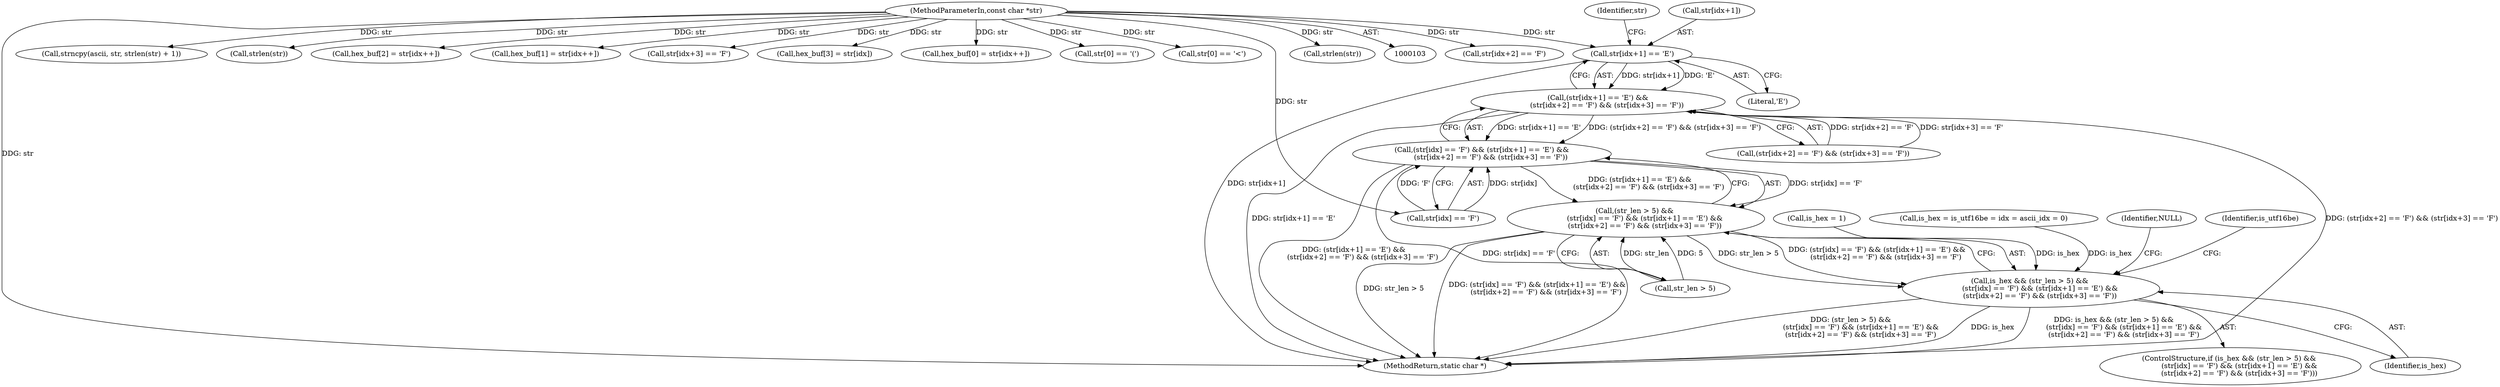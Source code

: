 digraph "0_pdfresurrect_0c4120fffa3dffe97b95c486a120eded82afe8a6_1@array" {
"1000174" [label="(Call,str[idx+1] == 'E')"];
"1000104" [label="(MethodParameterIn,const char *str)"];
"1000173" [label="(Call,(str[idx+1] == 'E') &&\n        (str[idx+2] == 'F') && (str[idx+3] == 'F'))"];
"1000167" [label="(Call,(str[idx] == 'F') && (str[idx+1] == 'E') &&\n        (str[idx+2] == 'F') && (str[idx+3] == 'F'))"];
"1000163" [label="(Call,(str_len > 5) && \n        (str[idx] == 'F') && (str[idx+1] == 'E') &&\n        (str[idx+2] == 'F') && (str[idx+3] == 'F'))"];
"1000161" [label="(Call,is_hex && (str_len > 5) && \n        (str[idx] == 'F') && (str[idx+1] == 'E') &&\n        (str[idx+2] == 'F') && (str[idx+3] == 'F'))"];
"1000205" [label="(Identifier,NULL)"];
"1000198" [label="(Identifier,is_utf16be)"];
"1000167" [label="(Call,(str[idx] == 'F') && (str[idx+1] == 'E') &&\n        (str[idx+2] == 'F') && (str[idx+3] == 'F'))"];
"1000182" [label="(Call,str[idx+2] == 'F')"];
"1000174" [label="(Call,str[idx+1] == 'E')"];
"1000161" [label="(Call,is_hex && (str_len > 5) && \n        (str[idx] == 'F') && (str[idx+1] == 'E') &&\n        (str[idx+2] == 'F') && (str[idx+3] == 'F'))"];
"1000155" [label="(Call,is_hex = 1)"];
"1000259" [label="(MethodReturn,static char *)"];
"1000175" [label="(Call,str[idx+1])"];
"1000138" [label="(Call,strncpy(ascii, str, strlen(str) + 1))"];
"1000181" [label="(Call,(str[idx+2] == 'F') && (str[idx+3] == 'F'))"];
"1000173" [label="(Call,(str[idx+1] == 'E') &&\n        (str[idx+2] == 'F') && (str[idx+3] == 'F'))"];
"1000180" [label="(Literal,'E')"];
"1000142" [label="(Call,strlen(str))"];
"1000115" [label="(Call,is_hex = is_utf16be = idx = ascii_idx = 0)"];
"1000233" [label="(Call,hex_buf[2] = str[idx++])"];
"1000225" [label="(Call,hex_buf[1] = str[idx++])"];
"1000189" [label="(Call,str[idx+3] == 'F')"];
"1000104" [label="(MethodParameterIn,const char *str)"];
"1000184" [label="(Identifier,str)"];
"1000241" [label="(Call,hex_buf[3] = str[idx])"];
"1000217" [label="(Call,hex_buf[0] = str[idx++])"];
"1000163" [label="(Call,(str_len > 5) && \n        (str[idx] == 'F') && (str[idx+1] == 'E') &&\n        (str[idx+2] == 'F') && (str[idx+3] == 'F'))"];
"1000162" [label="(Identifier,is_hex)"];
"1000125" [label="(Call,str[0] == '(')"];
"1000149" [label="(Call,str[0] == '<')"];
"1000168" [label="(Call,str[idx] == 'F')"];
"1000135" [label="(Call,strlen(str))"];
"1000160" [label="(ControlStructure,if (is_hex && (str_len > 5) && \n        (str[idx] == 'F') && (str[idx+1] == 'E') &&\n        (str[idx+2] == 'F') && (str[idx+3] == 'F')))"];
"1000164" [label="(Call,str_len > 5)"];
"1000174" -> "1000173"  [label="AST: "];
"1000174" -> "1000180"  [label="CFG: "];
"1000175" -> "1000174"  [label="AST: "];
"1000180" -> "1000174"  [label="AST: "];
"1000184" -> "1000174"  [label="CFG: "];
"1000173" -> "1000174"  [label="CFG: "];
"1000174" -> "1000259"  [label="DDG: str[idx+1]"];
"1000174" -> "1000173"  [label="DDG: str[idx+1]"];
"1000174" -> "1000173"  [label="DDG: 'E'"];
"1000104" -> "1000174"  [label="DDG: str"];
"1000104" -> "1000103"  [label="AST: "];
"1000104" -> "1000259"  [label="DDG: str"];
"1000104" -> "1000125"  [label="DDG: str"];
"1000104" -> "1000135"  [label="DDG: str"];
"1000104" -> "1000138"  [label="DDG: str"];
"1000104" -> "1000142"  [label="DDG: str"];
"1000104" -> "1000149"  [label="DDG: str"];
"1000104" -> "1000168"  [label="DDG: str"];
"1000104" -> "1000182"  [label="DDG: str"];
"1000104" -> "1000189"  [label="DDG: str"];
"1000104" -> "1000217"  [label="DDG: str"];
"1000104" -> "1000225"  [label="DDG: str"];
"1000104" -> "1000233"  [label="DDG: str"];
"1000104" -> "1000241"  [label="DDG: str"];
"1000173" -> "1000167"  [label="AST: "];
"1000173" -> "1000181"  [label="CFG: "];
"1000181" -> "1000173"  [label="AST: "];
"1000167" -> "1000173"  [label="CFG: "];
"1000173" -> "1000259"  [label="DDG: (str[idx+2] == 'F') && (str[idx+3] == 'F')"];
"1000173" -> "1000259"  [label="DDG: str[idx+1] == 'E'"];
"1000173" -> "1000167"  [label="DDG: str[idx+1] == 'E'"];
"1000173" -> "1000167"  [label="DDG: (str[idx+2] == 'F') && (str[idx+3] == 'F')"];
"1000181" -> "1000173"  [label="DDG: str[idx+2] == 'F'"];
"1000181" -> "1000173"  [label="DDG: str[idx+3] == 'F'"];
"1000167" -> "1000163"  [label="AST: "];
"1000167" -> "1000168"  [label="CFG: "];
"1000168" -> "1000167"  [label="AST: "];
"1000163" -> "1000167"  [label="CFG: "];
"1000167" -> "1000259"  [label="DDG: str[idx] == 'F'"];
"1000167" -> "1000259"  [label="DDG: (str[idx+1] == 'E') &&\n        (str[idx+2] == 'F') && (str[idx+3] == 'F')"];
"1000167" -> "1000163"  [label="DDG: str[idx] == 'F'"];
"1000167" -> "1000163"  [label="DDG: (str[idx+1] == 'E') &&\n        (str[idx+2] == 'F') && (str[idx+3] == 'F')"];
"1000168" -> "1000167"  [label="DDG: str[idx]"];
"1000168" -> "1000167"  [label="DDG: 'F'"];
"1000163" -> "1000161"  [label="AST: "];
"1000163" -> "1000164"  [label="CFG: "];
"1000164" -> "1000163"  [label="AST: "];
"1000161" -> "1000163"  [label="CFG: "];
"1000163" -> "1000259"  [label="DDG: str_len > 5"];
"1000163" -> "1000259"  [label="DDG: (str[idx] == 'F') && (str[idx+1] == 'E') &&\n        (str[idx+2] == 'F') && (str[idx+3] == 'F')"];
"1000163" -> "1000161"  [label="DDG: str_len > 5"];
"1000163" -> "1000161"  [label="DDG: (str[idx] == 'F') && (str[idx+1] == 'E') &&\n        (str[idx+2] == 'F') && (str[idx+3] == 'F')"];
"1000164" -> "1000163"  [label="DDG: str_len"];
"1000164" -> "1000163"  [label="DDG: 5"];
"1000161" -> "1000160"  [label="AST: "];
"1000161" -> "1000162"  [label="CFG: "];
"1000162" -> "1000161"  [label="AST: "];
"1000198" -> "1000161"  [label="CFG: "];
"1000205" -> "1000161"  [label="CFG: "];
"1000161" -> "1000259"  [label="DDG: (str_len > 5) && \n        (str[idx] == 'F') && (str[idx+1] == 'E') &&\n        (str[idx+2] == 'F') && (str[idx+3] == 'F')"];
"1000161" -> "1000259"  [label="DDG: is_hex"];
"1000161" -> "1000259"  [label="DDG: is_hex && (str_len > 5) && \n        (str[idx] == 'F') && (str[idx+1] == 'E') &&\n        (str[idx+2] == 'F') && (str[idx+3] == 'F')"];
"1000155" -> "1000161"  [label="DDG: is_hex"];
"1000115" -> "1000161"  [label="DDG: is_hex"];
}
